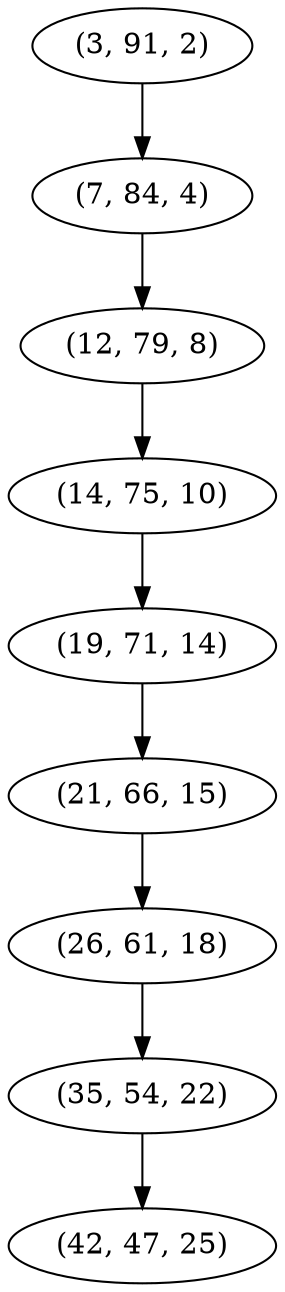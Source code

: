 digraph tree {
    "(3, 91, 2)";
    "(7, 84, 4)";
    "(12, 79, 8)";
    "(14, 75, 10)";
    "(19, 71, 14)";
    "(21, 66, 15)";
    "(26, 61, 18)";
    "(35, 54, 22)";
    "(42, 47, 25)";
    "(3, 91, 2)" -> "(7, 84, 4)";
    "(7, 84, 4)" -> "(12, 79, 8)";
    "(12, 79, 8)" -> "(14, 75, 10)";
    "(14, 75, 10)" -> "(19, 71, 14)";
    "(19, 71, 14)" -> "(21, 66, 15)";
    "(21, 66, 15)" -> "(26, 61, 18)";
    "(26, 61, 18)" -> "(35, 54, 22)";
    "(35, 54, 22)" -> "(42, 47, 25)";
}
